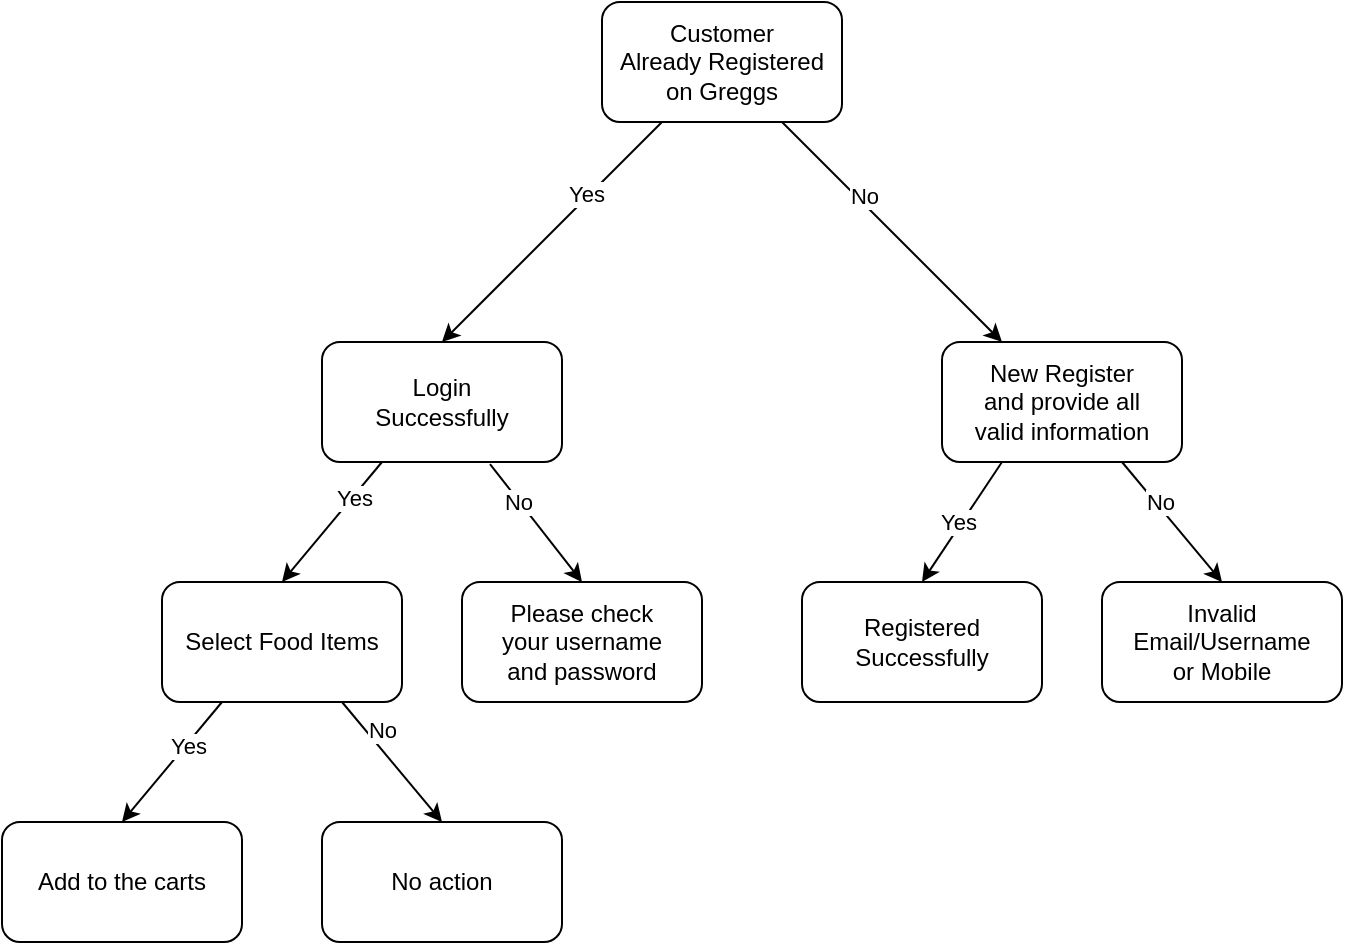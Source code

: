 <mxfile version="18.1.1" type="device"><diagram id="S3O85orTtvxJFhdsrpwd" name="Page-1"><mxGraphModel dx="1623" dy="432" grid="1" gridSize="10" guides="1" tooltips="1" connect="1" arrows="1" fold="1" page="1" pageScale="1" pageWidth="827" pageHeight="1169" math="0" shadow="0"><root><mxCell id="0"/><mxCell id="1" parent="0"/><mxCell id="fO1v7AFx-4wd1xMs1DCh-2" value="" style="endArrow=classic;html=1;rounded=0;exitX=0.25;exitY=1;exitDx=0;exitDy=0;entryX=0.5;entryY=0;entryDx=0;entryDy=0;" edge="1" parent="1" source="fO1v7AFx-4wd1xMs1DCh-14" target="fO1v7AFx-4wd1xMs1DCh-15"><mxGeometry width="50" height="50" relative="1" as="geometry"><mxPoint x="270" y="100" as="sourcePoint"/><mxPoint x="230" y="150" as="targetPoint"/></mxGeometry></mxCell><mxCell id="fO1v7AFx-4wd1xMs1DCh-4" value="Yes" style="edgeLabel;html=1;align=center;verticalAlign=middle;resizable=0;points=[];" vertex="1" connectable="0" parent="fO1v7AFx-4wd1xMs1DCh-2"><mxGeometry x="-0.32" y="-2" relative="1" as="geometry"><mxPoint x="1" as="offset"/></mxGeometry></mxCell><mxCell id="fO1v7AFx-4wd1xMs1DCh-7" value="" style="endArrow=classic;html=1;rounded=0;exitX=0.75;exitY=1;exitDx=0;exitDy=0;" edge="1" parent="1" source="fO1v7AFx-4wd1xMs1DCh-14" target="fO1v7AFx-4wd1xMs1DCh-16"><mxGeometry width="50" height="50" relative="1" as="geometry"><mxPoint x="330" y="100" as="sourcePoint"/><mxPoint x="380" y="190" as="targetPoint"/></mxGeometry></mxCell><mxCell id="fO1v7AFx-4wd1xMs1DCh-8" value="No" style="edgeLabel;html=1;align=center;verticalAlign=middle;resizable=0;points=[];" vertex="1" connectable="0" parent="fO1v7AFx-4wd1xMs1DCh-7"><mxGeometry x="-0.292" y="3" relative="1" as="geometry"><mxPoint as="offset"/></mxGeometry></mxCell><mxCell id="fO1v7AFx-4wd1xMs1DCh-9" value="Select Food Items" style="rounded=1;whiteSpace=wrap;html=1;" vertex="1" parent="1"><mxGeometry x="20" y="320" width="120" height="60" as="geometry"/></mxCell><mxCell id="fO1v7AFx-4wd1xMs1DCh-10" value="" style="endArrow=classic;html=1;rounded=0;entryX=0.5;entryY=0;entryDx=0;entryDy=0;exitX=0.25;exitY=1;exitDx=0;exitDy=0;" edge="1" parent="1" source="fO1v7AFx-4wd1xMs1DCh-15" target="fO1v7AFx-4wd1xMs1DCh-9"><mxGeometry width="50" height="50" relative="1" as="geometry"><mxPoint x="200" y="250" as="sourcePoint"/><mxPoint x="380" y="290" as="targetPoint"/></mxGeometry></mxCell><mxCell id="fO1v7AFx-4wd1xMs1DCh-13" value="Yes" style="edgeLabel;html=1;align=center;verticalAlign=middle;resizable=0;points=[];" vertex="1" connectable="0" parent="fO1v7AFx-4wd1xMs1DCh-10"><mxGeometry x="-0.427" y="1" relative="1" as="geometry"><mxPoint x="-1" as="offset"/></mxGeometry></mxCell><mxCell id="fO1v7AFx-4wd1xMs1DCh-11" value="Please check&lt;br&gt;your username&lt;br&gt;and password" style="rounded=1;whiteSpace=wrap;html=1;" vertex="1" parent="1"><mxGeometry x="170" y="320" width="120" height="60" as="geometry"/></mxCell><mxCell id="fO1v7AFx-4wd1xMs1DCh-12" value="" style="endArrow=classic;html=1;rounded=0;entryX=0.5;entryY=0;entryDx=0;entryDy=0;exitX=0.7;exitY=1.017;exitDx=0;exitDy=0;exitPerimeter=0;" edge="1" parent="1" source="fO1v7AFx-4wd1xMs1DCh-15" target="fO1v7AFx-4wd1xMs1DCh-11"><mxGeometry width="50" height="50" relative="1" as="geometry"><mxPoint x="260" y="260" as="sourcePoint"/><mxPoint x="380" y="290" as="targetPoint"/></mxGeometry></mxCell><mxCell id="fO1v7AFx-4wd1xMs1DCh-17" value="No" style="edgeLabel;html=1;align=center;verticalAlign=middle;resizable=0;points=[];" vertex="1" connectable="0" parent="fO1v7AFx-4wd1xMs1DCh-12"><mxGeometry x="-0.376" y="-1" relative="1" as="geometry"><mxPoint as="offset"/></mxGeometry></mxCell><mxCell id="fO1v7AFx-4wd1xMs1DCh-14" value="Customer&lt;br&gt;Already Registered&lt;br&gt;on Greggs" style="rounded=1;whiteSpace=wrap;html=1;" vertex="1" parent="1"><mxGeometry x="240" y="30" width="120" height="60" as="geometry"/></mxCell><mxCell id="fO1v7AFx-4wd1xMs1DCh-15" value="Login&lt;br&gt;Successfully" style="rounded=1;whiteSpace=wrap;html=1;" vertex="1" parent="1"><mxGeometry x="100" y="200" width="120" height="60" as="geometry"/></mxCell><mxCell id="fO1v7AFx-4wd1xMs1DCh-16" value="New Register&lt;br&gt;and provide all&lt;br&gt;valid information" style="rounded=1;whiteSpace=wrap;html=1;" vertex="1" parent="1"><mxGeometry x="410" y="200" width="120" height="60" as="geometry"/></mxCell><mxCell id="fO1v7AFx-4wd1xMs1DCh-18" value="Add to the carts" style="rounded=1;whiteSpace=wrap;html=1;" vertex="1" parent="1"><mxGeometry x="-60" y="440" width="120" height="60" as="geometry"/></mxCell><mxCell id="fO1v7AFx-4wd1xMs1DCh-19" value="" style="endArrow=classic;html=1;rounded=0;entryX=0.5;entryY=0;entryDx=0;entryDy=0;exitX=0.25;exitY=1;exitDx=0;exitDy=0;" edge="1" parent="1" source="fO1v7AFx-4wd1xMs1DCh-9" target="fO1v7AFx-4wd1xMs1DCh-18"><mxGeometry width="50" height="50" relative="1" as="geometry"><mxPoint x="330" y="430" as="sourcePoint"/><mxPoint x="380" y="380" as="targetPoint"/></mxGeometry></mxCell><mxCell id="fO1v7AFx-4wd1xMs1DCh-22" value="Yes" style="edgeLabel;html=1;align=center;verticalAlign=middle;resizable=0;points=[];" vertex="1" connectable="0" parent="fO1v7AFx-4wd1xMs1DCh-19"><mxGeometry x="-0.303" relative="1" as="geometry"><mxPoint y="1" as="offset"/></mxGeometry></mxCell><mxCell id="fO1v7AFx-4wd1xMs1DCh-20" value="No action" style="rounded=1;whiteSpace=wrap;html=1;" vertex="1" parent="1"><mxGeometry x="100" y="440" width="120" height="60" as="geometry"/></mxCell><mxCell id="fO1v7AFx-4wd1xMs1DCh-21" value="" style="endArrow=classic;html=1;rounded=0;entryX=0.5;entryY=0;entryDx=0;entryDy=0;exitX=0.75;exitY=1;exitDx=0;exitDy=0;" edge="1" parent="1" source="fO1v7AFx-4wd1xMs1DCh-9" target="fO1v7AFx-4wd1xMs1DCh-20"><mxGeometry width="50" height="50" relative="1" as="geometry"><mxPoint x="330" y="430" as="sourcePoint"/><mxPoint x="380" y="380" as="targetPoint"/></mxGeometry></mxCell><mxCell id="fO1v7AFx-4wd1xMs1DCh-23" value="No" style="edgeLabel;html=1;align=center;verticalAlign=middle;resizable=0;points=[];" vertex="1" connectable="0" parent="fO1v7AFx-4wd1xMs1DCh-21"><mxGeometry x="0.288" y="1" relative="1" as="geometry"><mxPoint x="-13" y="-24" as="offset"/></mxGeometry></mxCell><mxCell id="fO1v7AFx-4wd1xMs1DCh-24" value="Registered Successfully" style="rounded=1;whiteSpace=wrap;html=1;" vertex="1" parent="1"><mxGeometry x="340" y="320" width="120" height="60" as="geometry"/></mxCell><mxCell id="fO1v7AFx-4wd1xMs1DCh-25" value="" style="endArrow=classic;html=1;rounded=0;entryX=0.5;entryY=0;entryDx=0;entryDy=0;exitX=0.25;exitY=1;exitDx=0;exitDy=0;" edge="1" parent="1" source="fO1v7AFx-4wd1xMs1DCh-16" target="fO1v7AFx-4wd1xMs1DCh-24"><mxGeometry width="50" height="50" relative="1" as="geometry"><mxPoint x="300" y="290" as="sourcePoint"/><mxPoint x="350" y="240" as="targetPoint"/></mxGeometry></mxCell><mxCell id="fO1v7AFx-4wd1xMs1DCh-26" value="Yes" style="edgeLabel;html=1;align=center;verticalAlign=middle;resizable=0;points=[];" vertex="1" connectable="0" parent="fO1v7AFx-4wd1xMs1DCh-25"><mxGeometry x="0.307" y="2" relative="1" as="geometry"><mxPoint x="2" y="-10" as="offset"/></mxGeometry></mxCell><mxCell id="fO1v7AFx-4wd1xMs1DCh-27" value="Invalid Email/Username&lt;br&gt;or Mobile" style="rounded=1;whiteSpace=wrap;html=1;" vertex="1" parent="1"><mxGeometry x="490" y="320" width="120" height="60" as="geometry"/></mxCell><mxCell id="fO1v7AFx-4wd1xMs1DCh-28" value="" style="endArrow=classic;html=1;rounded=0;entryX=0.5;entryY=0;entryDx=0;entryDy=0;exitX=0.75;exitY=1;exitDx=0;exitDy=0;" edge="1" parent="1" source="fO1v7AFx-4wd1xMs1DCh-16" target="fO1v7AFx-4wd1xMs1DCh-27"><mxGeometry width="50" height="50" relative="1" as="geometry"><mxPoint x="300" y="240" as="sourcePoint"/><mxPoint x="350" y="190" as="targetPoint"/></mxGeometry></mxCell><mxCell id="fO1v7AFx-4wd1xMs1DCh-29" value="No" style="edgeLabel;html=1;align=center;verticalAlign=middle;resizable=0;points=[];" vertex="1" connectable="0" parent="fO1v7AFx-4wd1xMs1DCh-28"><mxGeometry x="-0.303" y="2" relative="1" as="geometry"><mxPoint as="offset"/></mxGeometry></mxCell></root></mxGraphModel></diagram></mxfile>